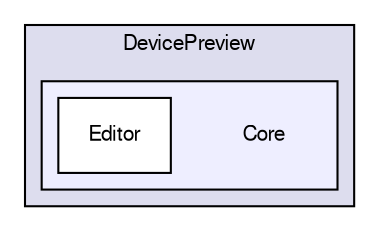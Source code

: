 digraph "Core" {
  compound=true
  node [ fontsize="10", fontname="FreeSans"];
  edge [ labelfontsize="10", labelfontname="FreeSans"];
  subgraph clusterdir_497a4e34deb19e8e48963cef256d3089 {
    graph [ bgcolor="#ddddee", pencolor="black", label="DevicePreview" fontname="FreeSans", fontsize="10", URL="dir_497a4e34deb19e8e48963cef256d3089.html"]
  subgraph clusterdir_a7452d6bd5c8b9ab03d141a1dd661172 {
    graph [ bgcolor="#eeeeff", pencolor="black", label="" URL="dir_a7452d6bd5c8b9ab03d141a1dd661172.html"];
    dir_a7452d6bd5c8b9ab03d141a1dd661172 [shape=plaintext label="Core"];
    dir_712787221bee696ecb17d564bfe63283 [shape=box label="Editor" color="black" fillcolor="white" style="filled" URL="dir_712787221bee696ecb17d564bfe63283.html"];
  }
  }
}

